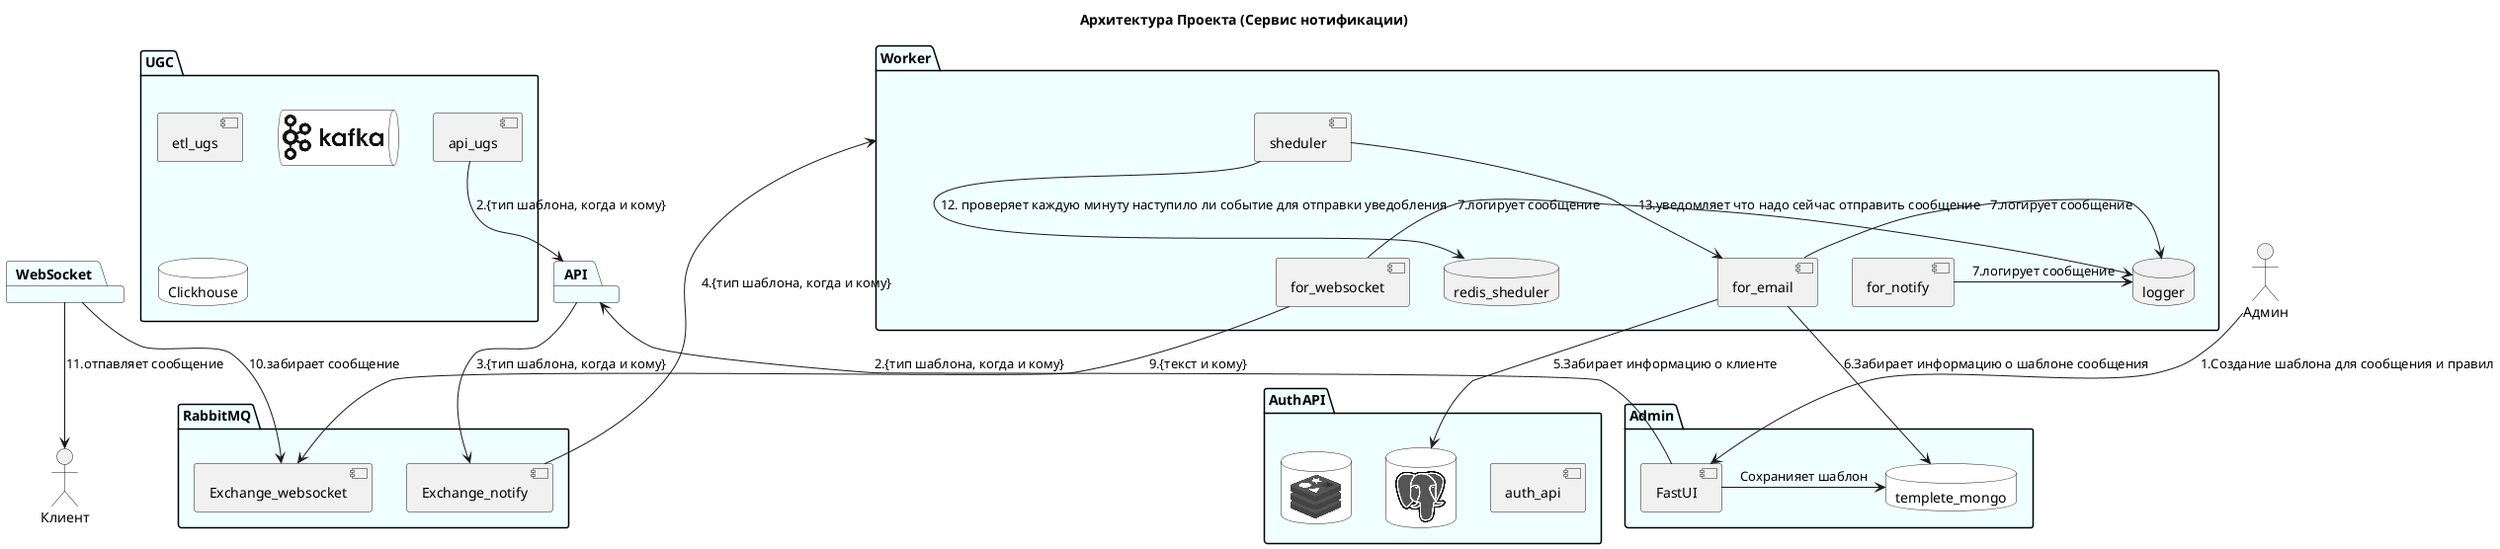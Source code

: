 @startuml
!include <logos/django>
!include <logos/postgresql>
!include <logos/redis>
!include <logos/kafka>

title Архитектура Проекта (Сервис нотификации)

actor "Админ"
actor "Клиент"

package AuthAPI {
    [auth_api] 
    database "<$postgresql>" as auth_postgres #White
    database "<$redis>" as auth_redis #White
}
package Admin {
    [FastUI]
    database templete_mongo #White
}
package API {

}
package UGC {
    [etl_ugs]
    [api_ugs]
    queue "<$kafka>" as Kafka #White
    database Clickhouse #White
}
package RabbitMQ{
  [Exchange_notify]
  [Exchange_websocket]
}
package Worker{
  [for_websocket]
  [for_email]
  [for_notify]
  database logger
  [sheduler] 
  database redis_sheduler
}
package WebSocket{

}

[Админ] --> [FastUI]: 1.Создание шаблона для сообщения и правил
[FastUI] -> [templete_mongo] : Сохранияет шаблон 
[FastUI] --> [API] : 2.{тип шаблона, когда и кому}
[API] --> [Exchange_notify] : 3.{тип шаблона, когда и кому}
[api_ugs] --> [API] : 2.{тип шаблона, когда и кому}
[Exchange_notify] ---> [Worker] : 4.{тип шаблона, когда и кому}
[for_notify]->[logger] : 7.логирует сообщение
[for_email]->[logger] : 7.логирует сообщение
[for_websocket]->[logger] : 7.логирует сообщение
[for_websocket]-->[Exchange_websocket] : 9.{текст и кому}
[WebSocket]-->[Exchange_websocket] : 10.забирает сообщение
[WebSocket]--> Клиент: 11.отпавляет сообщение
[for_email]-->[auth_postgres] : 5.Забирает информацию о клиенте
[for_email]-->[templete_mongo] : 6.Забирает информацию о шаблоне сообщения
[sheduler]-->[redis_sheduler] : 12. проверяет каждую минуту наступило ли событие для отправки уведобления
[sheduler]-->[for_email] : 13.уведомляет что надо сейчас отправить сообщение

skinparam PackageBackgroundColor Azure
@enduml